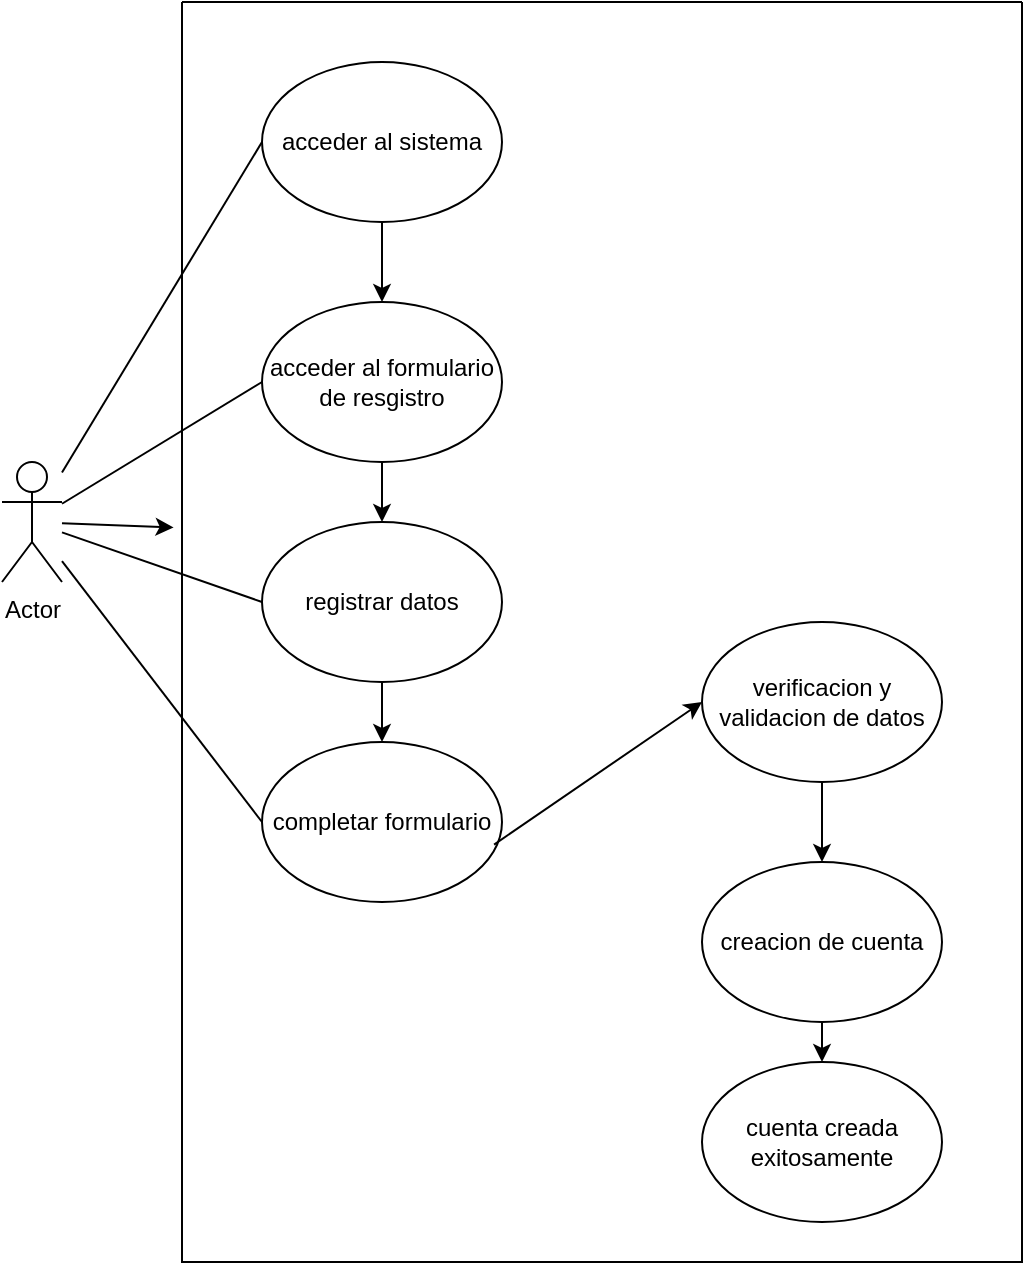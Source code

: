 <mxfile version="24.6.5" type="github">
  <diagram name="Página-1" id="8t8FhbhFCnX5sqYWsS4-">
    <mxGraphModel dx="1434" dy="780" grid="1" gridSize="10" guides="1" tooltips="1" connect="1" arrows="1" fold="1" page="1" pageScale="1" pageWidth="827" pageHeight="1169" math="0" shadow="0">
      <root>
        <mxCell id="0" />
        <mxCell id="1" parent="0" />
        <mxCell id="fkMWWv7B4svhQj1MSjRR-1" value="Actor" style="shape=umlActor;verticalLabelPosition=bottom;verticalAlign=top;html=1;outlineConnect=0;" vertex="1" parent="1">
          <mxGeometry x="30" y="270" width="30" height="60" as="geometry" />
        </mxCell>
        <mxCell id="fkMWWv7B4svhQj1MSjRR-3" value="acceder al sistema" style="ellipse;whiteSpace=wrap;html=1;" vertex="1" parent="1">
          <mxGeometry x="160" y="70" width="120" height="80" as="geometry" />
        </mxCell>
        <mxCell id="fkMWWv7B4svhQj1MSjRR-4" value="acceder al formulario de resgistro" style="ellipse;whiteSpace=wrap;html=1;" vertex="1" parent="1">
          <mxGeometry x="160" y="190" width="120" height="80" as="geometry" />
        </mxCell>
        <mxCell id="fkMWWv7B4svhQj1MSjRR-5" value="registrar datos" style="ellipse;whiteSpace=wrap;html=1;" vertex="1" parent="1">
          <mxGeometry x="160" y="300" width="120" height="80" as="geometry" />
        </mxCell>
        <mxCell id="fkMWWv7B4svhQj1MSjRR-7" value="verificacion y validacion de datos" style="ellipse;whiteSpace=wrap;html=1;" vertex="1" parent="1">
          <mxGeometry x="380" y="350" width="120" height="80" as="geometry" />
        </mxCell>
        <mxCell id="fkMWWv7B4svhQj1MSjRR-10" value="" style="swimlane;startSize=0;" vertex="1" parent="1">
          <mxGeometry x="120" y="40" width="420" height="630" as="geometry" />
        </mxCell>
        <mxCell id="fkMWWv7B4svhQj1MSjRR-6" value="completar formulario" style="ellipse;whiteSpace=wrap;html=1;" vertex="1" parent="fkMWWv7B4svhQj1MSjRR-10">
          <mxGeometry x="40" y="370" width="120" height="80" as="geometry" />
        </mxCell>
        <mxCell id="fkMWWv7B4svhQj1MSjRR-9" value="cuenta creada exitosamente" style="ellipse;whiteSpace=wrap;html=1;" vertex="1" parent="fkMWWv7B4svhQj1MSjRR-10">
          <mxGeometry x="260" y="530" width="120" height="80" as="geometry" />
        </mxCell>
        <mxCell id="fkMWWv7B4svhQj1MSjRR-8" value="creacion de cuenta" style="ellipse;whiteSpace=wrap;html=1;" vertex="1" parent="fkMWWv7B4svhQj1MSjRR-10">
          <mxGeometry x="260" y="430" width="120" height="80" as="geometry" />
        </mxCell>
        <mxCell id="fkMWWv7B4svhQj1MSjRR-17" value="" style="endArrow=classic;html=1;rounded=0;entryX=0.5;entryY=0;entryDx=0;entryDy=0;exitX=0.5;exitY=1;exitDx=0;exitDy=0;" edge="1" parent="fkMWWv7B4svhQj1MSjRR-10" source="fkMWWv7B4svhQj1MSjRR-8" target="fkMWWv7B4svhQj1MSjRR-9">
          <mxGeometry width="50" height="50" relative="1" as="geometry">
            <mxPoint x="140" y="270" as="sourcePoint" />
            <mxPoint x="140" y="300" as="targetPoint" />
          </mxGeometry>
        </mxCell>
        <mxCell id="fkMWWv7B4svhQj1MSjRR-11" value="" style="endArrow=classic;html=1;rounded=0;entryX=-0.01;entryY=0.417;entryDx=0;entryDy=0;entryPerimeter=0;" edge="1" parent="1" source="fkMWWv7B4svhQj1MSjRR-1" target="fkMWWv7B4svhQj1MSjRR-10">
          <mxGeometry width="50" height="50" relative="1" as="geometry">
            <mxPoint x="240" y="290" as="sourcePoint" />
            <mxPoint x="290" y="240" as="targetPoint" />
          </mxGeometry>
        </mxCell>
        <mxCell id="fkMWWv7B4svhQj1MSjRR-12" value="" style="endArrow=classic;html=1;rounded=0;entryX=0.5;entryY=0;entryDx=0;entryDy=0;" edge="1" parent="1" source="fkMWWv7B4svhQj1MSjRR-3" target="fkMWWv7B4svhQj1MSjRR-4">
          <mxGeometry width="50" height="50" relative="1" as="geometry">
            <mxPoint x="70" y="311" as="sourcePoint" />
            <mxPoint x="126" y="313" as="targetPoint" />
          </mxGeometry>
        </mxCell>
        <mxCell id="fkMWWv7B4svhQj1MSjRR-13" value="" style="endArrow=classic;html=1;rounded=0;entryX=0.5;entryY=0;entryDx=0;entryDy=0;exitX=0.5;exitY=1;exitDx=0;exitDy=0;" edge="1" parent="1" source="fkMWWv7B4svhQj1MSjRR-4" target="fkMWWv7B4svhQj1MSjRR-5">
          <mxGeometry width="50" height="50" relative="1" as="geometry">
            <mxPoint x="230" y="160" as="sourcePoint" />
            <mxPoint x="230" y="200" as="targetPoint" />
          </mxGeometry>
        </mxCell>
        <mxCell id="fkMWWv7B4svhQj1MSjRR-14" value="" style="endArrow=classic;html=1;rounded=0;entryX=0.5;entryY=0;entryDx=0;entryDy=0;exitX=0.5;exitY=1;exitDx=0;exitDy=0;" edge="1" parent="1" source="fkMWWv7B4svhQj1MSjRR-5" target="fkMWWv7B4svhQj1MSjRR-6">
          <mxGeometry width="50" height="50" relative="1" as="geometry">
            <mxPoint x="230" y="280" as="sourcePoint" />
            <mxPoint x="230" y="310" as="targetPoint" />
          </mxGeometry>
        </mxCell>
        <mxCell id="fkMWWv7B4svhQj1MSjRR-15" value="" style="endArrow=classic;html=1;rounded=0;entryX=0;entryY=0.5;entryDx=0;entryDy=0;exitX=0.967;exitY=0.641;exitDx=0;exitDy=0;exitPerimeter=0;" edge="1" parent="1" source="fkMWWv7B4svhQj1MSjRR-6" target="fkMWWv7B4svhQj1MSjRR-7">
          <mxGeometry width="50" height="50" relative="1" as="geometry">
            <mxPoint x="240" y="290" as="sourcePoint" />
            <mxPoint x="240" y="320" as="targetPoint" />
          </mxGeometry>
        </mxCell>
        <mxCell id="fkMWWv7B4svhQj1MSjRR-18" value="" style="endArrow=none;html=1;rounded=0;entryX=0;entryY=0.5;entryDx=0;entryDy=0;" edge="1" parent="1" source="fkMWWv7B4svhQj1MSjRR-1" target="fkMWWv7B4svhQj1MSjRR-3">
          <mxGeometry width="50" height="50" relative="1" as="geometry">
            <mxPoint x="40" y="230" as="sourcePoint" />
            <mxPoint x="90" y="230" as="targetPoint" />
          </mxGeometry>
        </mxCell>
        <mxCell id="fkMWWv7B4svhQj1MSjRR-20" value="" style="endArrow=none;html=1;rounded=0;entryX=0;entryY=0.5;entryDx=0;entryDy=0;" edge="1" parent="1" source="fkMWWv7B4svhQj1MSjRR-1" target="fkMWWv7B4svhQj1MSjRR-4">
          <mxGeometry width="50" height="50" relative="1" as="geometry">
            <mxPoint x="290" y="330" as="sourcePoint" />
            <mxPoint x="340" y="280" as="targetPoint" />
          </mxGeometry>
        </mxCell>
        <mxCell id="fkMWWv7B4svhQj1MSjRR-21" value="" style="endArrow=none;html=1;rounded=0;entryX=0;entryY=0.5;entryDx=0;entryDy=0;" edge="1" parent="1" source="fkMWWv7B4svhQj1MSjRR-1" target="fkMWWv7B4svhQj1MSjRR-5">
          <mxGeometry width="50" height="50" relative="1" as="geometry">
            <mxPoint x="290" y="330" as="sourcePoint" />
            <mxPoint x="340" y="280" as="targetPoint" />
          </mxGeometry>
        </mxCell>
        <mxCell id="fkMWWv7B4svhQj1MSjRR-23" value="" style="endArrow=none;html=1;rounded=0;entryX=0;entryY=0.5;entryDx=0;entryDy=0;" edge="1" parent="1" source="fkMWWv7B4svhQj1MSjRR-1" target="fkMWWv7B4svhQj1MSjRR-6">
          <mxGeometry width="50" height="50" relative="1" as="geometry">
            <mxPoint x="290" y="330" as="sourcePoint" />
            <mxPoint x="340" y="280" as="targetPoint" />
          </mxGeometry>
        </mxCell>
        <mxCell id="fkMWWv7B4svhQj1MSjRR-24" value="" style="endArrow=classic;html=1;rounded=0;entryX=0.5;entryY=0;entryDx=0;entryDy=0;exitX=0.5;exitY=1;exitDx=0;exitDy=0;" edge="1" parent="1" source="fkMWWv7B4svhQj1MSjRR-7" target="fkMWWv7B4svhQj1MSjRR-8">
          <mxGeometry width="50" height="50" relative="1" as="geometry">
            <mxPoint x="230" y="420" as="sourcePoint" />
            <mxPoint x="280" y="370" as="targetPoint" />
          </mxGeometry>
        </mxCell>
      </root>
    </mxGraphModel>
  </diagram>
</mxfile>
